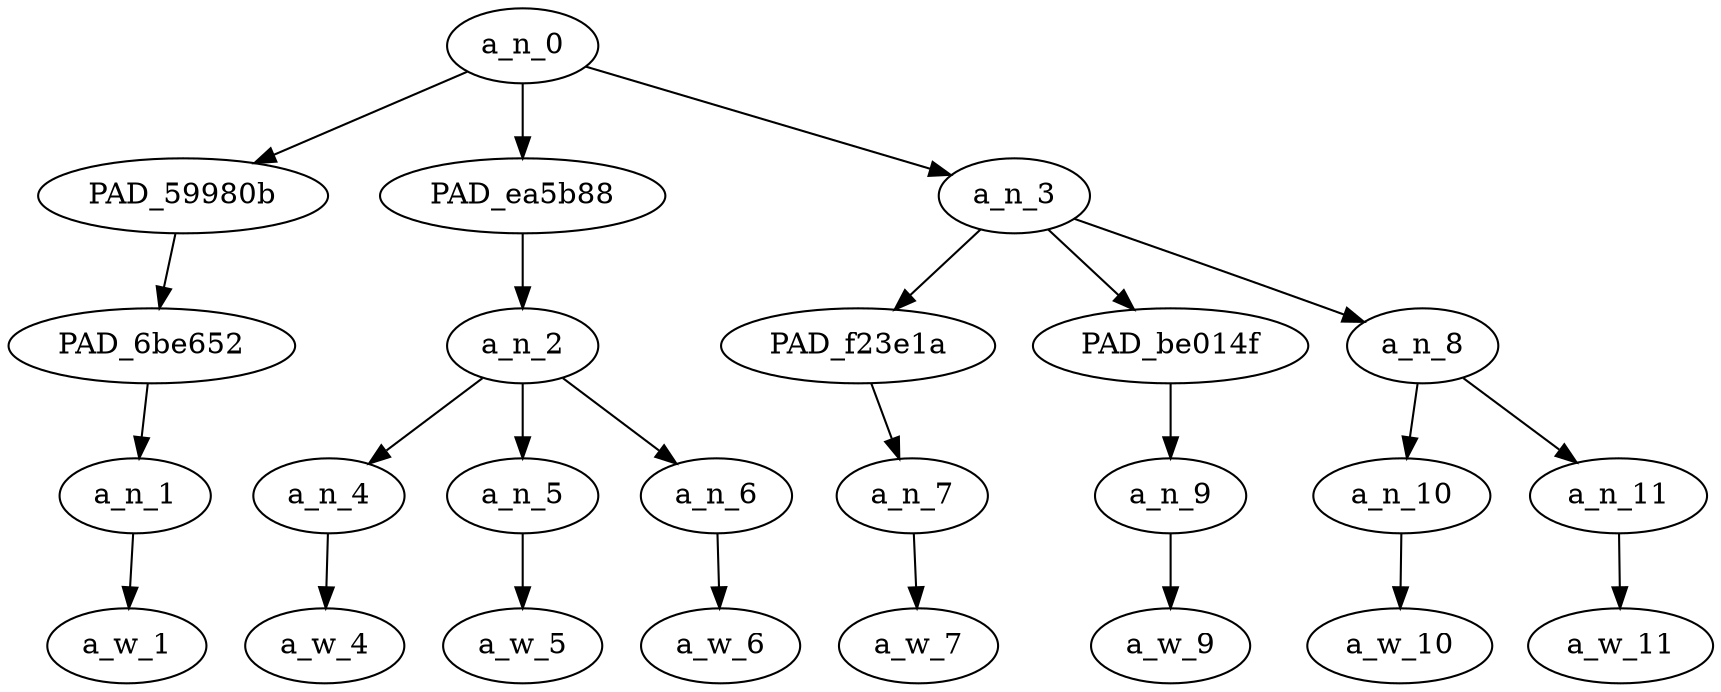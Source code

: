 strict digraph "" {
	a_n_0	[div_dir=1,
		index=0,
		level=4,
		pos="2.5,4!",
		text_span="[0, 1, 2, 3, 4, 5, 6, 7]",
		value=1.00000000];
	PAD_59980b	[div_dir=1,
		index=0,
		level=3,
		pos="0.0,3!",
		text_span="[0]",
		value=0.08627692];
	a_n_0 -> PAD_59980b;
	PAD_ea5b88	[div_dir=1,
		index=1,
		level=3,
		pos="2.0,3!",
		text_span="[1, 2, 3]",
		value=0.32921576];
	a_n_0 -> PAD_ea5b88;
	a_n_3	[div_dir=1,
		index=2,
		level=3,
		pos="5.5,3!",
		text_span="[4, 5, 6, 7]",
		value=0.58292206];
	a_n_0 -> a_n_3;
	PAD_6be652	[div_dir=1,
		index=0,
		level=2,
		pos="0.0,2!",
		text_span="[0]",
		value=0.08627692];
	PAD_59980b -> PAD_6be652;
	a_n_1	[div_dir=1,
		index=0,
		level=1,
		pos="0.0,1!",
		text_span="[0]",
		value=0.08627692];
	PAD_6be652 -> a_n_1;
	a_w_1	[div_dir=0,
		index=0,
		level=0,
		pos="0,0!",
		text_span="[0]",
		value=do];
	a_n_1 -> a_w_1;
	a_n_2	[div_dir=1,
		index=1,
		level=2,
		pos="2.0,2!",
		text_span="[1, 2, 3]",
		value=0.32921576];
	PAD_ea5b88 -> a_n_2;
	a_n_4	[div_dir=1,
		index=1,
		level=1,
		pos="1.0,1!",
		text_span="[1]",
		value=0.06946674];
	a_n_2 -> a_n_4;
	a_n_5	[div_dir=-1,
		index=2,
		level=1,
		pos="2.0,1!",
		text_span="[2]",
		value=0.12222959];
	a_n_2 -> a_n_5;
	a_n_6	[div_dir=1,
		index=3,
		level=1,
		pos="3.0,1!",
		text_span="[3]",
		value=0.13723587];
	a_n_2 -> a_n_6;
	a_w_4	[div_dir=0,
		index=1,
		level=0,
		pos="1,0!",
		text_span="[1]",
		value=the];
	a_n_4 -> a_w_4;
	a_w_5	[div_dir=0,
		index=2,
		level=0,
		pos="2,0!",
		text_span="[2]",
		value=white];
	a_n_5 -> a_w_5;
	a_w_6	[div_dir=0,
		index=3,
		level=0,
		pos="3,0!",
		text_span="[3]",
		value=thing];
	a_n_6 -> a_w_6;
	PAD_f23e1a	[div_dir=1,
		index=2,
		level=2,
		pos="4.0,2!",
		text_span="[4]",
		value=0.09820056];
	a_n_3 -> PAD_f23e1a;
	PAD_be014f	[div_dir=1,
		index=4,
		level=2,
		pos="7.0,2!",
		text_span="[7]",
		value=0.08010869];
	a_n_3 -> PAD_be014f;
	a_n_8	[div_dir=1,
		index=3,
		level=2,
		pos="5.5,2!",
		text_span="[5, 6]",
		value=0.40313253];
	a_n_3 -> a_n_8;
	a_n_7	[div_dir=1,
		index=4,
		level=1,
		pos="4.0,1!",
		text_span="[4]",
		value=0.09820056];
	PAD_f23e1a -> a_n_7;
	a_w_7	[div_dir=0,
		index=4,
		level=0,
		pos="4,0!",
		text_span="[4]",
		value=turn];
	a_n_7 -> a_w_7;
	a_n_9	[div_dir=1,
		index=7,
		level=1,
		pos="7.0,1!",
		text_span="[7]",
		value=0.08010869];
	PAD_be014f -> a_n_9;
	a_w_9	[div_dir=0,
		index=7,
		level=0,
		pos="7,0!",
		text_span="[7]",
		value=off];
	a_n_9 -> a_w_9;
	a_n_10	[div_dir=1,
		index=5,
		level=1,
		pos="5.0,1!",
		text_span="[5]",
		value=0.29737125];
	a_n_8 -> a_n_10;
	a_n_11	[div_dir=1,
		index=6,
		level=1,
		pos="6.0,1!",
		text_span="[6]",
		value=0.10420254];
	a_n_8 -> a_n_11;
	a_w_10	[div_dir=0,
		index=5,
		level=0,
		pos="5,0!",
		text_span="[5]",
		value=nigger];
	a_n_10 -> a_w_10;
	a_w_11	[div_dir=0,
		index=6,
		level=0,
		pos="6,0!",
		text_span="[6]",
		value=ball];
	a_n_11 -> a_w_11;
}
